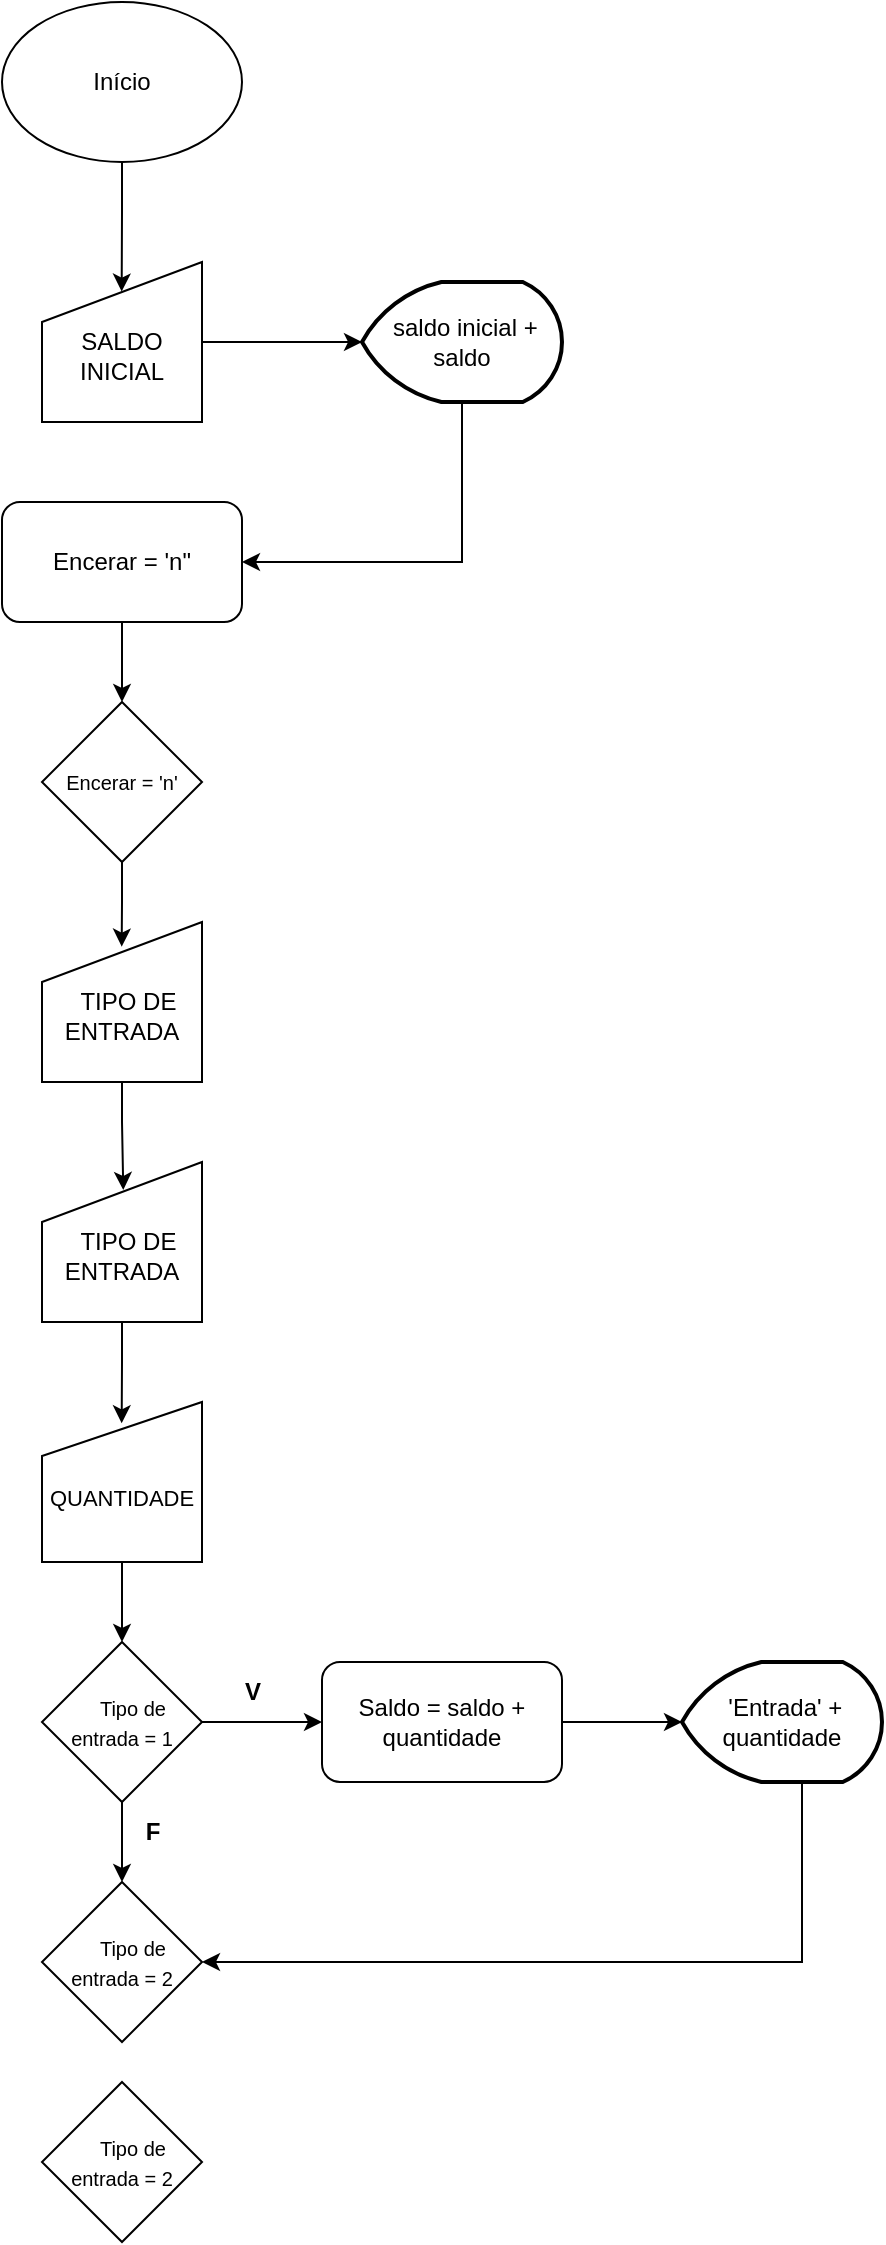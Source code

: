 <mxfile version="28.0.7">
  <diagram name="Página-1" id="3QtFrNminv7boJr-y0DP">
    <mxGraphModel dx="853" dy="1376" grid="1" gridSize="10" guides="1" tooltips="1" connect="1" arrows="1" fold="1" page="1" pageScale="1" pageWidth="827" pageHeight="1169" math="0" shadow="0">
      <root>
        <mxCell id="0" />
        <mxCell id="1" parent="0" />
        <mxCell id="Y6l5cxqiQ-Mch1TFfQXQ-1" value="Início" style="ellipse;whiteSpace=wrap;html=1;" parent="1" vertex="1">
          <mxGeometry x="280" y="20" width="120" height="80" as="geometry" />
        </mxCell>
        <mxCell id="Y6l5cxqiQ-Mch1TFfQXQ-2" value="&lt;div&gt;&lt;br&gt;&lt;/div&gt;SALDO INICIAL" style="shape=manualInput;whiteSpace=wrap;html=1;" parent="1" vertex="1">
          <mxGeometry x="300" y="150" width="80" height="80" as="geometry" />
        </mxCell>
        <mxCell id="M8hM3ZpRYKzJcRIoHdUl-8" style="edgeStyle=orthogonalEdgeStyle;rounded=0;orthogonalLoop=1;jettySize=auto;html=1;entryX=1;entryY=0.5;entryDx=0;entryDy=0;" edge="1" parent="1" source="Y6l5cxqiQ-Mch1TFfQXQ-5" target="M8hM3ZpRYKzJcRIoHdUl-7">
          <mxGeometry relative="1" as="geometry">
            <Array as="points">
              <mxPoint x="510" y="300" />
            </Array>
          </mxGeometry>
        </mxCell>
        <mxCell id="Y6l5cxqiQ-Mch1TFfQXQ-5" value="&amp;nbsp;saldo inicial + saldo" style="strokeWidth=2;html=1;shape=mxgraph.flowchart.display;whiteSpace=wrap;" parent="1" vertex="1">
          <mxGeometry x="460" y="160" width="100" height="60" as="geometry" />
        </mxCell>
        <mxCell id="Y6l5cxqiQ-Mch1TFfQXQ-6" style="edgeStyle=orthogonalEdgeStyle;rounded=0;orthogonalLoop=1;jettySize=auto;html=1;entryX=0;entryY=0.5;entryDx=0;entryDy=0;entryPerimeter=0;" parent="1" source="Y6l5cxqiQ-Mch1TFfQXQ-2" target="Y6l5cxqiQ-Mch1TFfQXQ-5" edge="1">
          <mxGeometry relative="1" as="geometry" />
        </mxCell>
        <mxCell id="M8hM3ZpRYKzJcRIoHdUl-1" value="&lt;font style=&quot;font-size: 10px;&quot;&gt;Encerar = &#39;n&#39;&lt;/font&gt;" style="rhombus;whiteSpace=wrap;html=1;" vertex="1" parent="1">
          <mxGeometry x="300" y="370" width="80" height="80" as="geometry" />
        </mxCell>
        <mxCell id="M8hM3ZpRYKzJcRIoHdUl-3" value="&amp;nbsp;&amp;nbsp;&lt;div&gt;&amp;nbsp; TIPO DE ENTRADA&lt;/div&gt;" style="shape=manualInput;whiteSpace=wrap;html=1;" vertex="1" parent="1">
          <mxGeometry x="300" y="480" width="80" height="80" as="geometry" />
        </mxCell>
        <mxCell id="M8hM3ZpRYKzJcRIoHdUl-10" style="edgeStyle=orthogonalEdgeStyle;rounded=0;orthogonalLoop=1;jettySize=auto;html=1;entryX=0.5;entryY=0;entryDx=0;entryDy=0;" edge="1" parent="1" source="M8hM3ZpRYKzJcRIoHdUl-7" target="M8hM3ZpRYKzJcRIoHdUl-1">
          <mxGeometry relative="1" as="geometry" />
        </mxCell>
        <mxCell id="M8hM3ZpRYKzJcRIoHdUl-7" value="Encerar = &#39;n&quot;" style="rounded=1;whiteSpace=wrap;html=1;" vertex="1" parent="1">
          <mxGeometry x="280" y="270" width="120" height="60" as="geometry" />
        </mxCell>
        <mxCell id="M8hM3ZpRYKzJcRIoHdUl-11" style="edgeStyle=orthogonalEdgeStyle;rounded=0;orthogonalLoop=1;jettySize=auto;html=1;entryX=0.498;entryY=0.154;entryDx=0;entryDy=0;entryPerimeter=0;" edge="1" parent="1" source="M8hM3ZpRYKzJcRIoHdUl-1" target="M8hM3ZpRYKzJcRIoHdUl-3">
          <mxGeometry relative="1" as="geometry" />
        </mxCell>
        <mxCell id="M8hM3ZpRYKzJcRIoHdUl-13" value="&amp;nbsp;&amp;nbsp;&lt;div&gt;&amp;nbsp; TIPO DE ENTRADA&lt;/div&gt;" style="shape=manualInput;whiteSpace=wrap;html=1;" vertex="1" parent="1">
          <mxGeometry x="300" y="600" width="80" height="80" as="geometry" />
        </mxCell>
        <mxCell id="M8hM3ZpRYKzJcRIoHdUl-15" style="edgeStyle=orthogonalEdgeStyle;rounded=0;orthogonalLoop=1;jettySize=auto;html=1;entryX=0.508;entryY=0.175;entryDx=0;entryDy=0;entryPerimeter=0;" edge="1" parent="1" source="M8hM3ZpRYKzJcRIoHdUl-3" target="M8hM3ZpRYKzJcRIoHdUl-13">
          <mxGeometry relative="1" as="geometry" />
        </mxCell>
        <mxCell id="M8hM3ZpRYKzJcRIoHdUl-16" style="edgeStyle=orthogonalEdgeStyle;rounded=0;orthogonalLoop=1;jettySize=auto;html=1;entryX=0.498;entryY=0.185;entryDx=0;entryDy=0;entryPerimeter=0;" edge="1" parent="1" source="Y6l5cxqiQ-Mch1TFfQXQ-1" target="Y6l5cxqiQ-Mch1TFfQXQ-2">
          <mxGeometry relative="1" as="geometry" />
        </mxCell>
        <mxCell id="M8hM3ZpRYKzJcRIoHdUl-20" style="edgeStyle=orthogonalEdgeStyle;rounded=0;orthogonalLoop=1;jettySize=auto;html=1;entryX=0.5;entryY=0;entryDx=0;entryDy=0;" edge="1" parent="1" source="M8hM3ZpRYKzJcRIoHdUl-17" target="M8hM3ZpRYKzJcRIoHdUl-19">
          <mxGeometry relative="1" as="geometry" />
        </mxCell>
        <mxCell id="M8hM3ZpRYKzJcRIoHdUl-17" value="&lt;div&gt;&lt;font style=&quot;font-size: 11px;&quot;&gt;&lt;br&gt;&lt;/font&gt;&lt;/div&gt;&lt;font style=&quot;font-size: 11px;&quot;&gt;QUANTIDADE&lt;/font&gt;" style="shape=manualInput;whiteSpace=wrap;html=1;size=27;" vertex="1" parent="1">
          <mxGeometry x="300" y="720" width="80" height="80" as="geometry" />
        </mxCell>
        <mxCell id="M8hM3ZpRYKzJcRIoHdUl-18" style="edgeStyle=orthogonalEdgeStyle;rounded=0;orthogonalLoop=1;jettySize=auto;html=1;entryX=0.498;entryY=0.133;entryDx=0;entryDy=0;entryPerimeter=0;" edge="1" parent="1" source="M8hM3ZpRYKzJcRIoHdUl-13" target="M8hM3ZpRYKzJcRIoHdUl-17">
          <mxGeometry relative="1" as="geometry" />
        </mxCell>
        <mxCell id="M8hM3ZpRYKzJcRIoHdUl-22" style="edgeStyle=orthogonalEdgeStyle;rounded=0;orthogonalLoop=1;jettySize=auto;html=1;entryX=0;entryY=0.5;entryDx=0;entryDy=0;" edge="1" parent="1" source="M8hM3ZpRYKzJcRIoHdUl-19" target="M8hM3ZpRYKzJcRIoHdUl-21">
          <mxGeometry relative="1" as="geometry" />
        </mxCell>
        <mxCell id="M8hM3ZpRYKzJcRIoHdUl-26" style="edgeStyle=orthogonalEdgeStyle;rounded=0;orthogonalLoop=1;jettySize=auto;html=1;entryX=0.5;entryY=0;entryDx=0;entryDy=0;" edge="1" parent="1" source="M8hM3ZpRYKzJcRIoHdUl-19" target="M8hM3ZpRYKzJcRIoHdUl-25">
          <mxGeometry relative="1" as="geometry" />
        </mxCell>
        <mxCell id="M8hM3ZpRYKzJcRIoHdUl-19" value="&lt;span style=&quot;font-size: 10px;&quot;&gt;&amp;nbsp; &amp;nbsp; Tipo de entrada = 1&lt;/span&gt;" style="rhombus;whiteSpace=wrap;html=1;" vertex="1" parent="1">
          <mxGeometry x="300" y="840" width="80" height="80" as="geometry" />
        </mxCell>
        <mxCell id="M8hM3ZpRYKzJcRIoHdUl-21" value="Saldo = saldo + quantidade" style="rounded=1;whiteSpace=wrap;html=1;" vertex="1" parent="1">
          <mxGeometry x="440" y="850" width="120" height="60" as="geometry" />
        </mxCell>
        <mxCell id="M8hM3ZpRYKzJcRIoHdUl-28" style="edgeStyle=orthogonalEdgeStyle;rounded=0;orthogonalLoop=1;jettySize=auto;html=1;entryX=1;entryY=0.5;entryDx=0;entryDy=0;" edge="1" parent="1" source="M8hM3ZpRYKzJcRIoHdUl-23" target="M8hM3ZpRYKzJcRIoHdUl-25">
          <mxGeometry relative="1" as="geometry">
            <Array as="points">
              <mxPoint x="680" y="1000" />
            </Array>
          </mxGeometry>
        </mxCell>
        <mxCell id="M8hM3ZpRYKzJcRIoHdUl-23" value="&amp;nbsp;&#39;Entrada&#39; + quantidade" style="strokeWidth=2;html=1;shape=mxgraph.flowchart.display;whiteSpace=wrap;" vertex="1" parent="1">
          <mxGeometry x="620" y="850" width="100" height="60" as="geometry" />
        </mxCell>
        <mxCell id="M8hM3ZpRYKzJcRIoHdUl-24" style="edgeStyle=orthogonalEdgeStyle;rounded=0;orthogonalLoop=1;jettySize=auto;html=1;entryX=0;entryY=0.5;entryDx=0;entryDy=0;entryPerimeter=0;" edge="1" parent="1" source="M8hM3ZpRYKzJcRIoHdUl-21" target="M8hM3ZpRYKzJcRIoHdUl-23">
          <mxGeometry relative="1" as="geometry" />
        </mxCell>
        <mxCell id="M8hM3ZpRYKzJcRIoHdUl-25" value="&lt;span style=&quot;font-size: 10px;&quot;&gt;&amp;nbsp; &amp;nbsp; Tipo de entrada = 2&lt;/span&gt;" style="rhombus;whiteSpace=wrap;html=1;" vertex="1" parent="1">
          <mxGeometry x="300" y="960" width="80" height="80" as="geometry" />
        </mxCell>
        <mxCell id="M8hM3ZpRYKzJcRIoHdUl-29" value="V" style="text;html=1;align=center;verticalAlign=middle;resizable=0;points=[];autosize=1;strokeColor=none;fillColor=none;fontStyle=1" vertex="1" parent="1">
          <mxGeometry x="390" y="850" width="30" height="30" as="geometry" />
        </mxCell>
        <mxCell id="M8hM3ZpRYKzJcRIoHdUl-30" value="F" style="text;html=1;align=center;verticalAlign=middle;resizable=0;points=[];autosize=1;strokeColor=none;fillColor=none;fontStyle=1" vertex="1" parent="1">
          <mxGeometry x="340" y="920" width="30" height="30" as="geometry" />
        </mxCell>
        <mxCell id="M8hM3ZpRYKzJcRIoHdUl-31" value="&lt;span style=&quot;font-size: 10px;&quot;&gt;&amp;nbsp; &amp;nbsp; Tipo de entrada = 2&lt;/span&gt;" style="rhombus;whiteSpace=wrap;html=1;" vertex="1" parent="1">
          <mxGeometry x="300" y="1060" width="80" height="80" as="geometry" />
        </mxCell>
      </root>
    </mxGraphModel>
  </diagram>
</mxfile>
